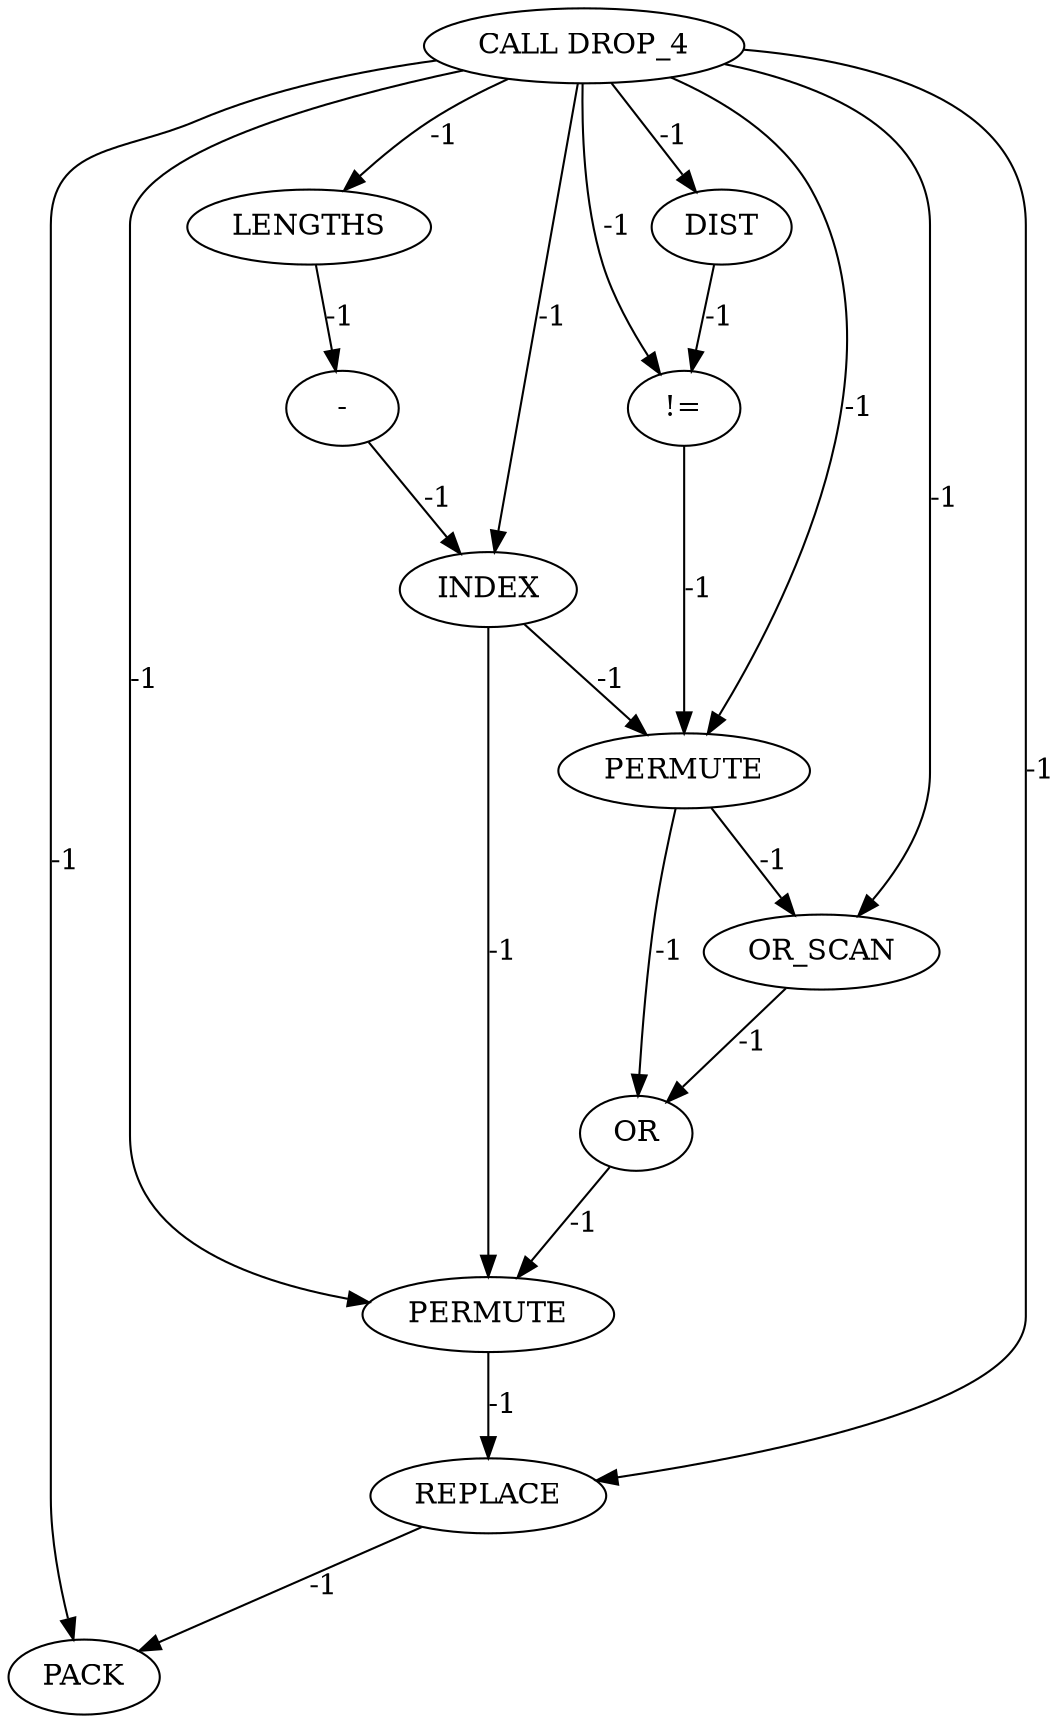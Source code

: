 digraph {
	convex_hull_large_rmat_INST_4621 [label=OR cost=0]
	convex_hull_large_rmat_INST_838 [label="CALL DROP_4" cost=0]
	convex_hull_large_rmat_INST_4582 [label="!=" cost=0]
	convex_hull_large_rmat_INST_4652 [label=REPLACE cost=0]
	convex_hull_large_rmat_INST_4669 [label=PACK cost=0]
	convex_hull_large_rmat_INST_4596 [label=INDEX cost=0]
	convex_hull_large_rmat_INST_4604 [label=PERMUTE cost=0]
	convex_hull_large_rmat_INST_4608 [label=OR_SCAN cost=0]
	convex_hull_large_rmat_INST_4588 [label="-" cost=0]
	convex_hull_large_rmat_INST_4579 [label=DIST cost=0]
	convex_hull_large_rmat_INST_4643 [label=PERMUTE cost=0]
	convex_hull_large_rmat_INST_4586 [label=LENGTHS cost=0]
	convex_hull_large_rmat_INST_4621 -> convex_hull_large_rmat_INST_4643 [label=-1 cost=-1]
	convex_hull_large_rmat_INST_838 -> convex_hull_large_rmat_INST_4579 [label=-1 cost=-1]
	convex_hull_large_rmat_INST_838 -> convex_hull_large_rmat_INST_4582 [label=-1 cost=-1]
	convex_hull_large_rmat_INST_838 -> convex_hull_large_rmat_INST_4586 [label=-1 cost=-1]
	convex_hull_large_rmat_INST_838 -> convex_hull_large_rmat_INST_4596 [label=-1 cost=-1]
	convex_hull_large_rmat_INST_838 -> convex_hull_large_rmat_INST_4604 [label=-1 cost=-1]
	convex_hull_large_rmat_INST_838 -> convex_hull_large_rmat_INST_4608 [label=-1 cost=-1]
	convex_hull_large_rmat_INST_838 -> convex_hull_large_rmat_INST_4643 [label=-1 cost=-1]
	convex_hull_large_rmat_INST_838 -> convex_hull_large_rmat_INST_4652 [label=-1 cost=-1]
	convex_hull_large_rmat_INST_838 -> convex_hull_large_rmat_INST_4669 [label=-1 cost=-1]
	convex_hull_large_rmat_INST_4582 -> convex_hull_large_rmat_INST_4604 [label=-1 cost=-1]
	convex_hull_large_rmat_INST_4652 -> convex_hull_large_rmat_INST_4669 [label=-1 cost=-1]
	convex_hull_large_rmat_INST_4596 -> convex_hull_large_rmat_INST_4604 [label=-1 cost=-1]
	convex_hull_large_rmat_INST_4596 -> convex_hull_large_rmat_INST_4643 [label=-1 cost=-1]
	convex_hull_large_rmat_INST_4604 -> convex_hull_large_rmat_INST_4608 [label=-1 cost=-1]
	convex_hull_large_rmat_INST_4604 -> convex_hull_large_rmat_INST_4621 [label=-1 cost=-1]
	convex_hull_large_rmat_INST_4608 -> convex_hull_large_rmat_INST_4621 [label=-1 cost=-1]
	convex_hull_large_rmat_INST_4588 -> convex_hull_large_rmat_INST_4596 [label=-1 cost=-1]
	convex_hull_large_rmat_INST_4579 -> convex_hull_large_rmat_INST_4582 [label=-1 cost=-1]
	convex_hull_large_rmat_INST_4643 -> convex_hull_large_rmat_INST_4652 [label=-1 cost=-1]
	convex_hull_large_rmat_INST_4586 -> convex_hull_large_rmat_INST_4588 [label=-1 cost=-1]
}
